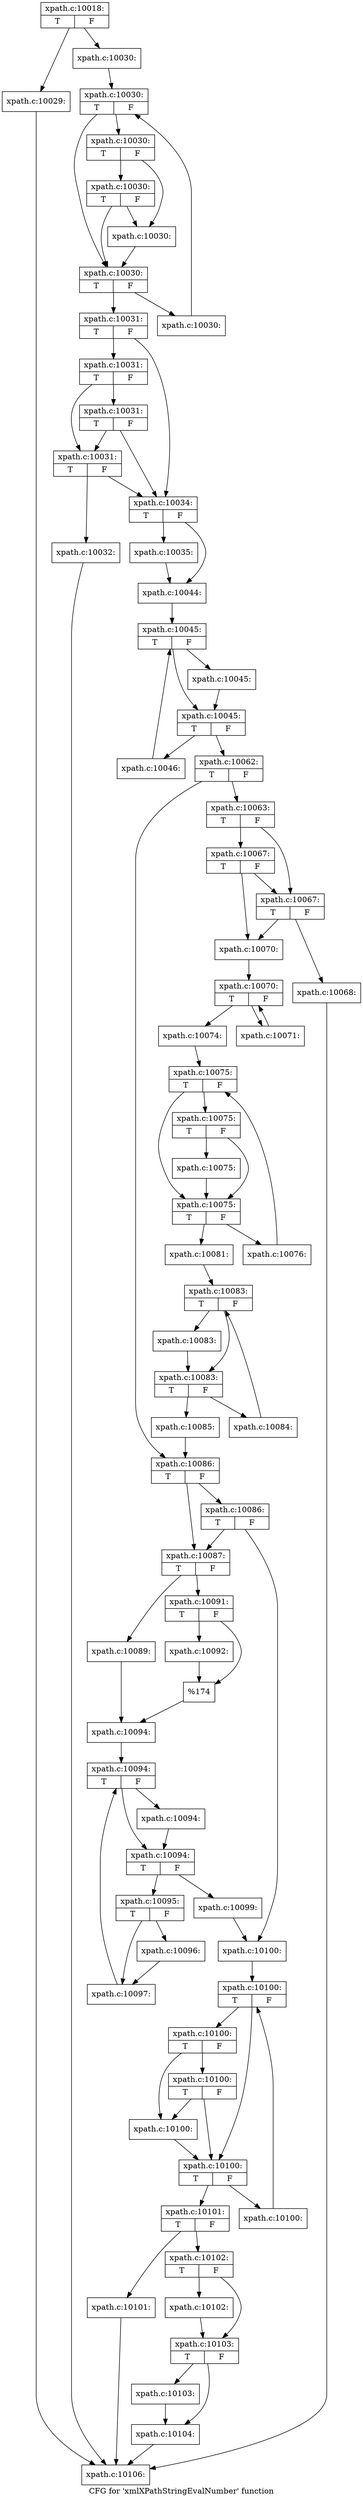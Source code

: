 digraph "CFG for 'xmlXPathStringEvalNumber' function" {
	label="CFG for 'xmlXPathStringEvalNumber' function";

	Node0x55e6b288f0d0 [shape=record,label="{xpath.c:10018:|{<s0>T|<s1>F}}"];
	Node0x55e6b288f0d0 -> Node0x55e6b28a8090;
	Node0x55e6b288f0d0 -> Node0x55e6b28a80e0;
	Node0x55e6b28a8090 [shape=record,label="{xpath.c:10029:}"];
	Node0x55e6b28a8090 -> Node0x55e6b2186c50;
	Node0x55e6b28a80e0 [shape=record,label="{xpath.c:10030:}"];
	Node0x55e6b28a80e0 -> Node0x55e6b28a8540;
	Node0x55e6b28a8540 [shape=record,label="{xpath.c:10030:|{<s0>T|<s1>F}}"];
	Node0x55e6b28a8540 -> Node0x55e6b28a87a0;
	Node0x55e6b28a8540 -> Node0x55e6b28a8840;
	Node0x55e6b28a8840 [shape=record,label="{xpath.c:10030:|{<s0>T|<s1>F}}"];
	Node0x55e6b28a8840 -> Node0x55e6b28a8aa0;
	Node0x55e6b28a8840 -> Node0x55e6b28a87f0;
	Node0x55e6b28a8aa0 [shape=record,label="{xpath.c:10030:|{<s0>T|<s1>F}}"];
	Node0x55e6b28a8aa0 -> Node0x55e6b28a87a0;
	Node0x55e6b28a8aa0 -> Node0x55e6b28a87f0;
	Node0x55e6b28a87f0 [shape=record,label="{xpath.c:10030:}"];
	Node0x55e6b28a87f0 -> Node0x55e6b28a87a0;
	Node0x55e6b28a87a0 [shape=record,label="{xpath.c:10030:|{<s0>T|<s1>F}}"];
	Node0x55e6b28a87a0 -> Node0x55e6b28a8ed0;
	Node0x55e6b28a87a0 -> Node0x55e6b28a8720;
	Node0x55e6b28a8ed0 [shape=record,label="{xpath.c:10030:}"];
	Node0x55e6b28a8ed0 -> Node0x55e6b28a8540;
	Node0x55e6b28a8720 [shape=record,label="{xpath.c:10031:|{<s0>T|<s1>F}}"];
	Node0x55e6b28a8720 -> Node0x55e6b28a95e0;
	Node0x55e6b28a8720 -> Node0x55e6b28a9510;
	Node0x55e6b28a95e0 [shape=record,label="{xpath.c:10031:|{<s0>T|<s1>F}}"];
	Node0x55e6b28a95e0 -> Node0x55e6b28a9560;
	Node0x55e6b28a95e0 -> Node0x55e6b28a99b0;
	Node0x55e6b28a99b0 [shape=record,label="{xpath.c:10031:|{<s0>T|<s1>F}}"];
	Node0x55e6b28a99b0 -> Node0x55e6b28a9560;
	Node0x55e6b28a99b0 -> Node0x55e6b28a9510;
	Node0x55e6b28a9560 [shape=record,label="{xpath.c:10031:|{<s0>T|<s1>F}}"];
	Node0x55e6b28a9560 -> Node0x55e6b28a94c0;
	Node0x55e6b28a9560 -> Node0x55e6b28a9510;
	Node0x55e6b28a94c0 [shape=record,label="{xpath.c:10032:}"];
	Node0x55e6b28a94c0 -> Node0x55e6b2186c50;
	Node0x55e6b28a9510 [shape=record,label="{xpath.c:10034:|{<s0>T|<s1>F}}"];
	Node0x55e6b28a9510 -> Node0x55e6b28aa5e0;
	Node0x55e6b28a9510 -> Node0x55e6b28aa630;
	Node0x55e6b28aa5e0 [shape=record,label="{xpath.c:10035:}"];
	Node0x55e6b28aa5e0 -> Node0x55e6b28aa630;
	Node0x55e6b28aa630 [shape=record,label="{xpath.c:10044:}"];
	Node0x55e6b28aa630 -> Node0x55e6b28aaef0;
	Node0x55e6b28aaef0 [shape=record,label="{xpath.c:10045:|{<s0>T|<s1>F}}"];
	Node0x55e6b28aaef0 -> Node0x55e6b28ab1e0;
	Node0x55e6b28aaef0 -> Node0x55e6b28ab190;
	Node0x55e6b28ab1e0 [shape=record,label="{xpath.c:10045:}"];
	Node0x55e6b28ab1e0 -> Node0x55e6b28ab190;
	Node0x55e6b28ab190 [shape=record,label="{xpath.c:10045:|{<s0>T|<s1>F}}"];
	Node0x55e6b28ab190 -> Node0x55e6b28ab820;
	Node0x55e6b28ab190 -> Node0x55e6b28ab110;
	Node0x55e6b28ab820 [shape=record,label="{xpath.c:10046:}"];
	Node0x55e6b28ab820 -> Node0x55e6b28aaef0;
	Node0x55e6b28ab110 [shape=record,label="{xpath.c:10062:|{<s0>T|<s1>F}}"];
	Node0x55e6b28ab110 -> Node0x55e6b28ac840;
	Node0x55e6b28ab110 -> Node0x55e6b28ac890;
	Node0x55e6b28ac840 [shape=record,label="{xpath.c:10063:|{<s0>T|<s1>F}}"];
	Node0x55e6b28ac840 -> Node0x55e6b28adb90;
	Node0x55e6b28ac840 -> Node0x55e6b28adc10;
	Node0x55e6b28adc10 [shape=record,label="{xpath.c:10067:|{<s0>T|<s1>F}}"];
	Node0x55e6b28adc10 -> Node0x55e6b28adb90;
	Node0x55e6b28adc10 -> Node0x55e6b28adb40;
	Node0x55e6b28adb90 [shape=record,label="{xpath.c:10067:|{<s0>T|<s1>F}}"];
	Node0x55e6b28adb90 -> Node0x55e6b28adb40;
	Node0x55e6b28adb90 -> Node0x55e6b28adaf0;
	Node0x55e6b28adaf0 [shape=record,label="{xpath.c:10068:}"];
	Node0x55e6b28adaf0 -> Node0x55e6b2186c50;
	Node0x55e6b28adb40 [shape=record,label="{xpath.c:10070:}"];
	Node0x55e6b28adb40 -> Node0x55e6b28ae6e0;
	Node0x55e6b28ae6e0 [shape=record,label="{xpath.c:10070:|{<s0>T|<s1>F}}"];
	Node0x55e6b28ae6e0 -> Node0x55e6b28aeb90;
	Node0x55e6b28ae6e0 -> Node0x55e6b28ae900;
	Node0x55e6b28aeb90 [shape=record,label="{xpath.c:10071:}"];
	Node0x55e6b28aeb90 -> Node0x55e6b28ae6e0;
	Node0x55e6b28ae900 [shape=record,label="{xpath.c:10074:}"];
	Node0x55e6b28ae900 -> Node0x55e6b28af330;
	Node0x55e6b28af330 [shape=record,label="{xpath.c:10075:|{<s0>T|<s1>F}}"];
	Node0x55e6b28af330 -> Node0x55e6b28af670;
	Node0x55e6b28af330 -> Node0x55e6b28af5d0;
	Node0x55e6b28af670 [shape=record,label="{xpath.c:10075:|{<s0>T|<s1>F}}"];
	Node0x55e6b28af670 -> Node0x55e6b28af620;
	Node0x55e6b28af670 -> Node0x55e6b28af5d0;
	Node0x55e6b28af620 [shape=record,label="{xpath.c:10075:}"];
	Node0x55e6b28af620 -> Node0x55e6b28af5d0;
	Node0x55e6b28af5d0 [shape=record,label="{xpath.c:10075:|{<s0>T|<s1>F}}"];
	Node0x55e6b28af5d0 -> Node0x55e6b28afc30;
	Node0x55e6b28af5d0 -> Node0x55e6b28af550;
	Node0x55e6b28afc30 [shape=record,label="{xpath.c:10076:}"];
	Node0x55e6b28afc30 -> Node0x55e6b28af330;
	Node0x55e6b28af550 [shape=record,label="{xpath.c:10081:}"];
	Node0x55e6b28af550 -> Node0x55e6b28b1a30;
	Node0x55e6b28b1a30 [shape=record,label="{xpath.c:10083:|{<s0>T|<s1>F}}"];
	Node0x55e6b28b1a30 -> Node0x55e6b28b1d20;
	Node0x55e6b28b1a30 -> Node0x55e6b28b1cd0;
	Node0x55e6b28b1d20 [shape=record,label="{xpath.c:10083:}"];
	Node0x55e6b28b1d20 -> Node0x55e6b28b1cd0;
	Node0x55e6b28b1cd0 [shape=record,label="{xpath.c:10083:|{<s0>T|<s1>F}}"];
	Node0x55e6b28b1cd0 -> Node0x55e6b28b22d0;
	Node0x55e6b28b1cd0 -> Node0x55e6b28b1c50;
	Node0x55e6b28b22d0 [shape=record,label="{xpath.c:10084:}"];
	Node0x55e6b28b22d0 -> Node0x55e6b28b1a30;
	Node0x55e6b28b1c50 [shape=record,label="{xpath.c:10085:}"];
	Node0x55e6b28b1c50 -> Node0x55e6b28ac890;
	Node0x55e6b28ac890 [shape=record,label="{xpath.c:10086:|{<s0>T|<s1>F}}"];
	Node0x55e6b28ac890 -> Node0x55e6b28b26e0;
	Node0x55e6b28ac890 -> Node0x55e6b28b2780;
	Node0x55e6b28b2780 [shape=record,label="{xpath.c:10086:|{<s0>T|<s1>F}}"];
	Node0x55e6b28b2780 -> Node0x55e6b28b26e0;
	Node0x55e6b28b2780 -> Node0x55e6b28b2730;
	Node0x55e6b28b26e0 [shape=record,label="{xpath.c:10087:|{<s0>T|<s1>F}}"];
	Node0x55e6b28b26e0 -> Node0x55e6b28b3140;
	Node0x55e6b28b26e0 -> Node0x55e6b28b31e0;
	Node0x55e6b28b3140 [shape=record,label="{xpath.c:10089:}"];
	Node0x55e6b28b3140 -> Node0x55e6b28b3190;
	Node0x55e6b28b31e0 [shape=record,label="{xpath.c:10091:|{<s0>T|<s1>F}}"];
	Node0x55e6b28b31e0 -> Node0x55e6b28b39d0;
	Node0x55e6b28b31e0 -> Node0x55e6b28b3a20;
	Node0x55e6b28b39d0 [shape=record,label="{xpath.c:10092:}"];
	Node0x55e6b28b39d0 -> Node0x55e6b28b3a20;
	Node0x55e6b28b3a20 [shape=record,label="{%174}"];
	Node0x55e6b28b3a20 -> Node0x55e6b28b3190;
	Node0x55e6b28b3190 [shape=record,label="{xpath.c:10094:}"];
	Node0x55e6b28b3190 -> Node0x55e6b28b4190;
	Node0x55e6b28b4190 [shape=record,label="{xpath.c:10094:|{<s0>T|<s1>F}}"];
	Node0x55e6b28b4190 -> Node0x55e6b28b4480;
	Node0x55e6b28b4190 -> Node0x55e6b28b4430;
	Node0x55e6b28b4480 [shape=record,label="{xpath.c:10094:}"];
	Node0x55e6b28b4480 -> Node0x55e6b28b4430;
	Node0x55e6b28b4430 [shape=record,label="{xpath.c:10094:|{<s0>T|<s1>F}}"];
	Node0x55e6b28b4430 -> Node0x55e6b28b4ac0;
	Node0x55e6b28b4430 -> Node0x55e6b28b43b0;
	Node0x55e6b28b4ac0 [shape=record,label="{xpath.c:10095:|{<s0>T|<s1>F}}"];
	Node0x55e6b28b4ac0 -> Node0x55e6b28b4cb0;
	Node0x55e6b28b4ac0 -> Node0x55e6b28b4d00;
	Node0x55e6b28b4cb0 [shape=record,label="{xpath.c:10096:}"];
	Node0x55e6b28b4cb0 -> Node0x55e6b28b4d00;
	Node0x55e6b28b4d00 [shape=record,label="{xpath.c:10097:}"];
	Node0x55e6b28b4d00 -> Node0x55e6b28b4190;
	Node0x55e6b28b43b0 [shape=record,label="{xpath.c:10099:}"];
	Node0x55e6b28b43b0 -> Node0x55e6b28b2730;
	Node0x55e6b28b2730 [shape=record,label="{xpath.c:10100:}"];
	Node0x55e6b28b2730 -> Node0x55e6b266f990;
	Node0x55e6b266f990 [shape=record,label="{xpath.c:10100:|{<s0>T|<s1>F}}"];
	Node0x55e6b266f990 -> Node0x55e6b266fbf0;
	Node0x55e6b266f990 -> Node0x55e6b266fc90;
	Node0x55e6b266fc90 [shape=record,label="{xpath.c:10100:|{<s0>T|<s1>F}}"];
	Node0x55e6b266fc90 -> Node0x55e6b266fef0;
	Node0x55e6b266fc90 -> Node0x55e6b266fc40;
	Node0x55e6b266fef0 [shape=record,label="{xpath.c:10100:|{<s0>T|<s1>F}}"];
	Node0x55e6b266fef0 -> Node0x55e6b266fbf0;
	Node0x55e6b266fef0 -> Node0x55e6b266fc40;
	Node0x55e6b266fc40 [shape=record,label="{xpath.c:10100:}"];
	Node0x55e6b266fc40 -> Node0x55e6b266fbf0;
	Node0x55e6b266fbf0 [shape=record,label="{xpath.c:10100:|{<s0>T|<s1>F}}"];
	Node0x55e6b266fbf0 -> Node0x55e6b2670320;
	Node0x55e6b266fbf0 -> Node0x55e6b266fb70;
	Node0x55e6b2670320 [shape=record,label="{xpath.c:10100:}"];
	Node0x55e6b2670320 -> Node0x55e6b266f990;
	Node0x55e6b266fb70 [shape=record,label="{xpath.c:10101:|{<s0>T|<s1>F}}"];
	Node0x55e6b266fb70 -> Node0x55e6b26708a0;
	Node0x55e6b266fb70 -> Node0x55e6b26708f0;
	Node0x55e6b26708a0 [shape=record,label="{xpath.c:10101:}"];
	Node0x55e6b26708a0 -> Node0x55e6b2186c50;
	Node0x55e6b26708f0 [shape=record,label="{xpath.c:10102:|{<s0>T|<s1>F}}"];
	Node0x55e6b26708f0 -> Node0x55e6b2670e70;
	Node0x55e6b26708f0 -> Node0x55e6b2670ec0;
	Node0x55e6b2670e70 [shape=record,label="{xpath.c:10102:}"];
	Node0x55e6b2670e70 -> Node0x55e6b2670ec0;
	Node0x55e6b2670ec0 [shape=record,label="{xpath.c:10103:|{<s0>T|<s1>F}}"];
	Node0x55e6b2670ec0 -> Node0x55e6b26713d0;
	Node0x55e6b2670ec0 -> Node0x55e6b2671420;
	Node0x55e6b26713d0 [shape=record,label="{xpath.c:10103:}"];
	Node0x55e6b26713d0 -> Node0x55e6b2671420;
	Node0x55e6b2671420 [shape=record,label="{xpath.c:10104:}"];
	Node0x55e6b2671420 -> Node0x55e6b2186c50;
	Node0x55e6b2186c50 [shape=record,label="{xpath.c:10106:}"];
}

